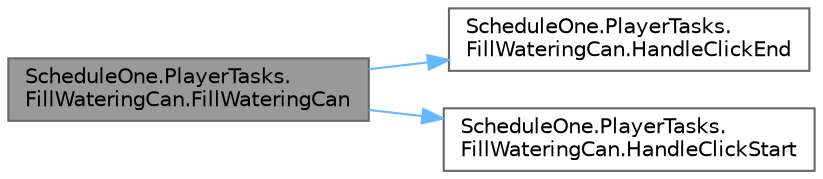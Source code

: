 digraph "ScheduleOne.PlayerTasks.FillWateringCan.FillWateringCan"
{
 // LATEX_PDF_SIZE
  bgcolor="transparent";
  edge [fontname=Helvetica,fontsize=10,labelfontname=Helvetica,labelfontsize=10];
  node [fontname=Helvetica,fontsize=10,shape=box,height=0.2,width=0.4];
  rankdir="LR";
  Node1 [id="Node000001",label="ScheduleOne.PlayerTasks.\lFillWateringCan.FillWateringCan",height=0.2,width=0.4,color="gray40", fillcolor="grey60", style="filled", fontcolor="black",tooltip=" "];
  Node1 -> Node2 [id="edge1_Node000001_Node000002",color="steelblue1",style="solid",tooltip=" "];
  Node2 [id="Node000002",label="ScheduleOne.PlayerTasks.\lFillWateringCan.HandleClickEnd",height=0.2,width=0.4,color="grey40", fillcolor="white", style="filled",URL="$class_schedule_one_1_1_player_tasks_1_1_fill_watering_can.html#a6fa1cfaf61d057193cc4c67c3e04e746",tooltip=" "];
  Node1 -> Node3 [id="edge2_Node000001_Node000003",color="steelblue1",style="solid",tooltip=" "];
  Node3 [id="Node000003",label="ScheduleOne.PlayerTasks.\lFillWateringCan.HandleClickStart",height=0.2,width=0.4,color="grey40", fillcolor="white", style="filled",URL="$class_schedule_one_1_1_player_tasks_1_1_fill_watering_can.html#a0cad5f8abbcb43abe73aa4d127711a39",tooltip=" "];
}
